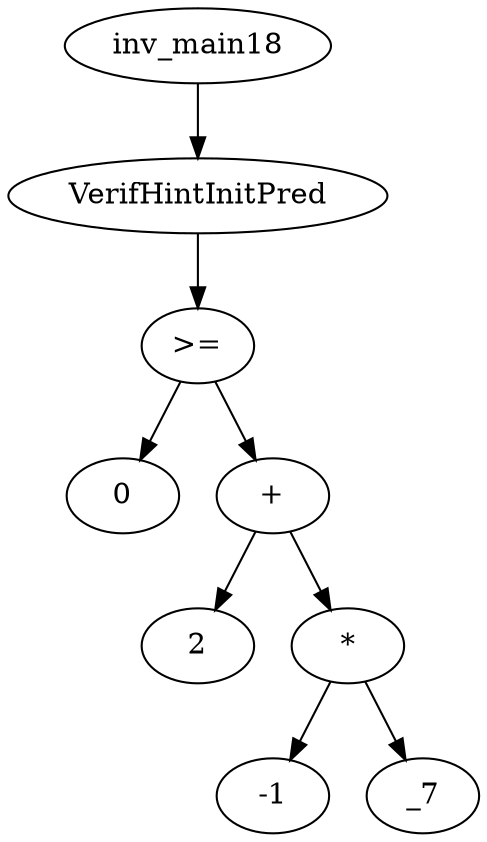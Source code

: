 digraph dag {
0 [label="inv_main18"];
1 [label="VerifHintInitPred"];
2 [label=">="];
3 [label="0"];
4 [label="+"];
5 [label="2"];
6 [label="*"];
7 [label="-1"];
8 [label="_7"];
0->1
1->2
2->4
2 -> 3
4->6
4 -> 5
6->8
6 -> 7
}
